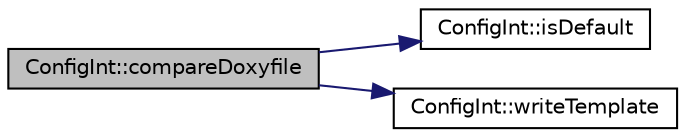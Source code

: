 digraph "ConfigInt::compareDoxyfile"
{
 // LATEX_PDF_SIZE
  edge [fontname="Helvetica",fontsize="10",labelfontname="Helvetica",labelfontsize="10"];
  node [fontname="Helvetica",fontsize="10",shape=record];
  rankdir="LR";
  Node1 [label="ConfigInt::compareDoxyfile",height=0.2,width=0.4,color="black", fillcolor="grey75", style="filled", fontcolor="black",tooltip=" "];
  Node1 -> Node2 [color="midnightblue",fontsize="10",style="solid",fontname="Helvetica"];
  Node2 [label="ConfigInt::isDefault",height=0.2,width=0.4,color="black", fillcolor="white", style="filled",URL="$classConfigInt.html#aad563253b5fa945c3e695db152c2a7b9",tooltip=" "];
  Node1 -> Node3 [color="midnightblue",fontsize="10",style="solid",fontname="Helvetica"];
  Node3 [label="ConfigInt::writeTemplate",height=0.2,width=0.4,color="black", fillcolor="white", style="filled",URL="$classConfigInt.html#a65df95daea7d8d1b58523f739847ed37",tooltip=" "];
}
